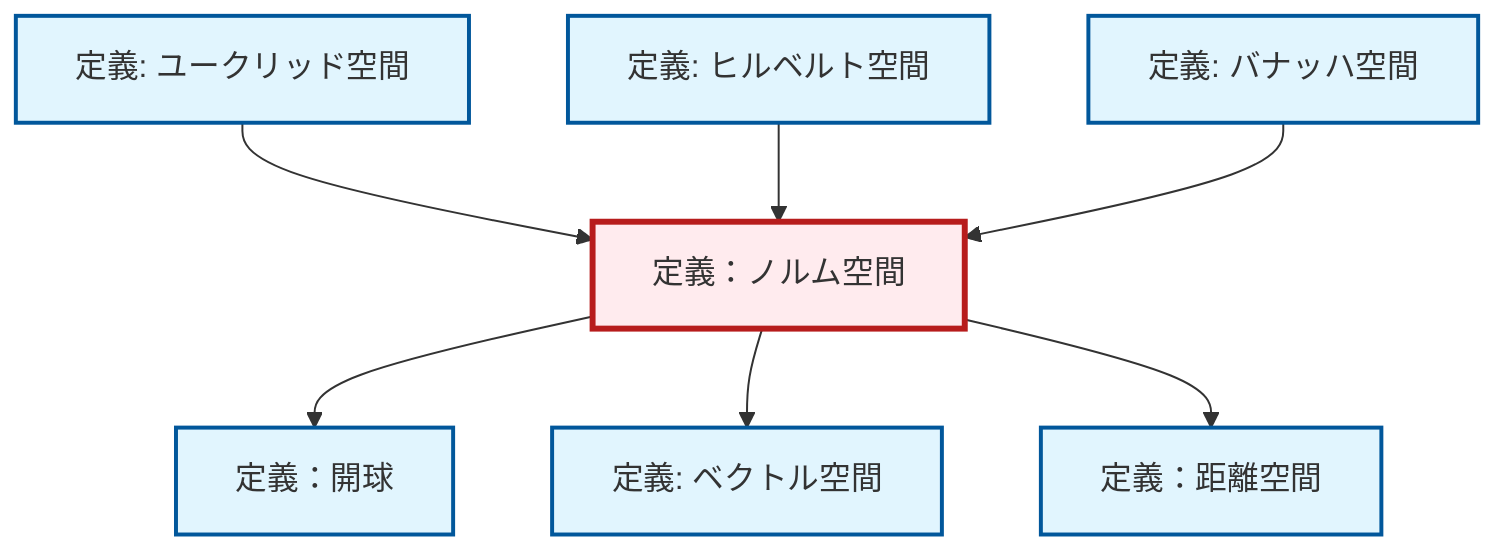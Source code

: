 graph TD
    classDef definition fill:#e1f5fe,stroke:#01579b,stroke-width:2px
    classDef theorem fill:#f3e5f5,stroke:#4a148c,stroke-width:2px
    classDef axiom fill:#fff3e0,stroke:#e65100,stroke-width:2px
    classDef example fill:#e8f5e9,stroke:#1b5e20,stroke-width:2px
    classDef current fill:#ffebee,stroke:#b71c1c,stroke-width:3px
    def-banach-space["定義: バナッハ空間"]:::definition
    def-open-ball["定義：開球"]:::definition
    def-euclidean-space["定義: ユークリッド空間"]:::definition
    def-vector-space["定義: ベクトル空間"]:::definition
    def-metric-space["定義：距離空間"]:::definition
    def-hilbert-space["定義: ヒルベルト空間"]:::definition
    def-normed-vector-space["定義：ノルム空間"]:::definition
    def-normed-vector-space --> def-open-ball
    def-euclidean-space --> def-normed-vector-space
    def-hilbert-space --> def-normed-vector-space
    def-normed-vector-space --> def-vector-space
    def-banach-space --> def-normed-vector-space
    def-normed-vector-space --> def-metric-space
    class def-normed-vector-space current